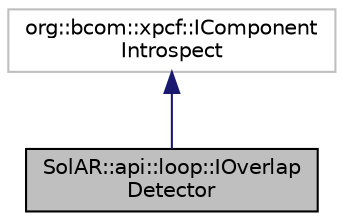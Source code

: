 digraph "SolAR::api::loop::IOverlapDetector"
{
 // LATEX_PDF_SIZE
  edge [fontname="Helvetica",fontsize="10",labelfontname="Helvetica",labelfontsize="10"];
  node [fontname="Helvetica",fontsize="10",shape=record];
  Node1 [label="SolAR::api::loop::IOverlap\lDetector",height=0.2,width=0.4,color="black", fillcolor="grey75", style="filled", fontcolor="black",tooltip="Detects an overlap between different maps. UUID: fe6a40ca-137c-11eb-adc1-0242ac120002"];
  Node2 -> Node1 [dir="back",color="midnightblue",fontsize="10",style="solid",fontname="Helvetica"];
  Node2 [label="org::bcom::xpcf::IComponent\lIntrospect",height=0.2,width=0.4,color="grey75", fillcolor="white", style="filled",tooltip=" "];
}
